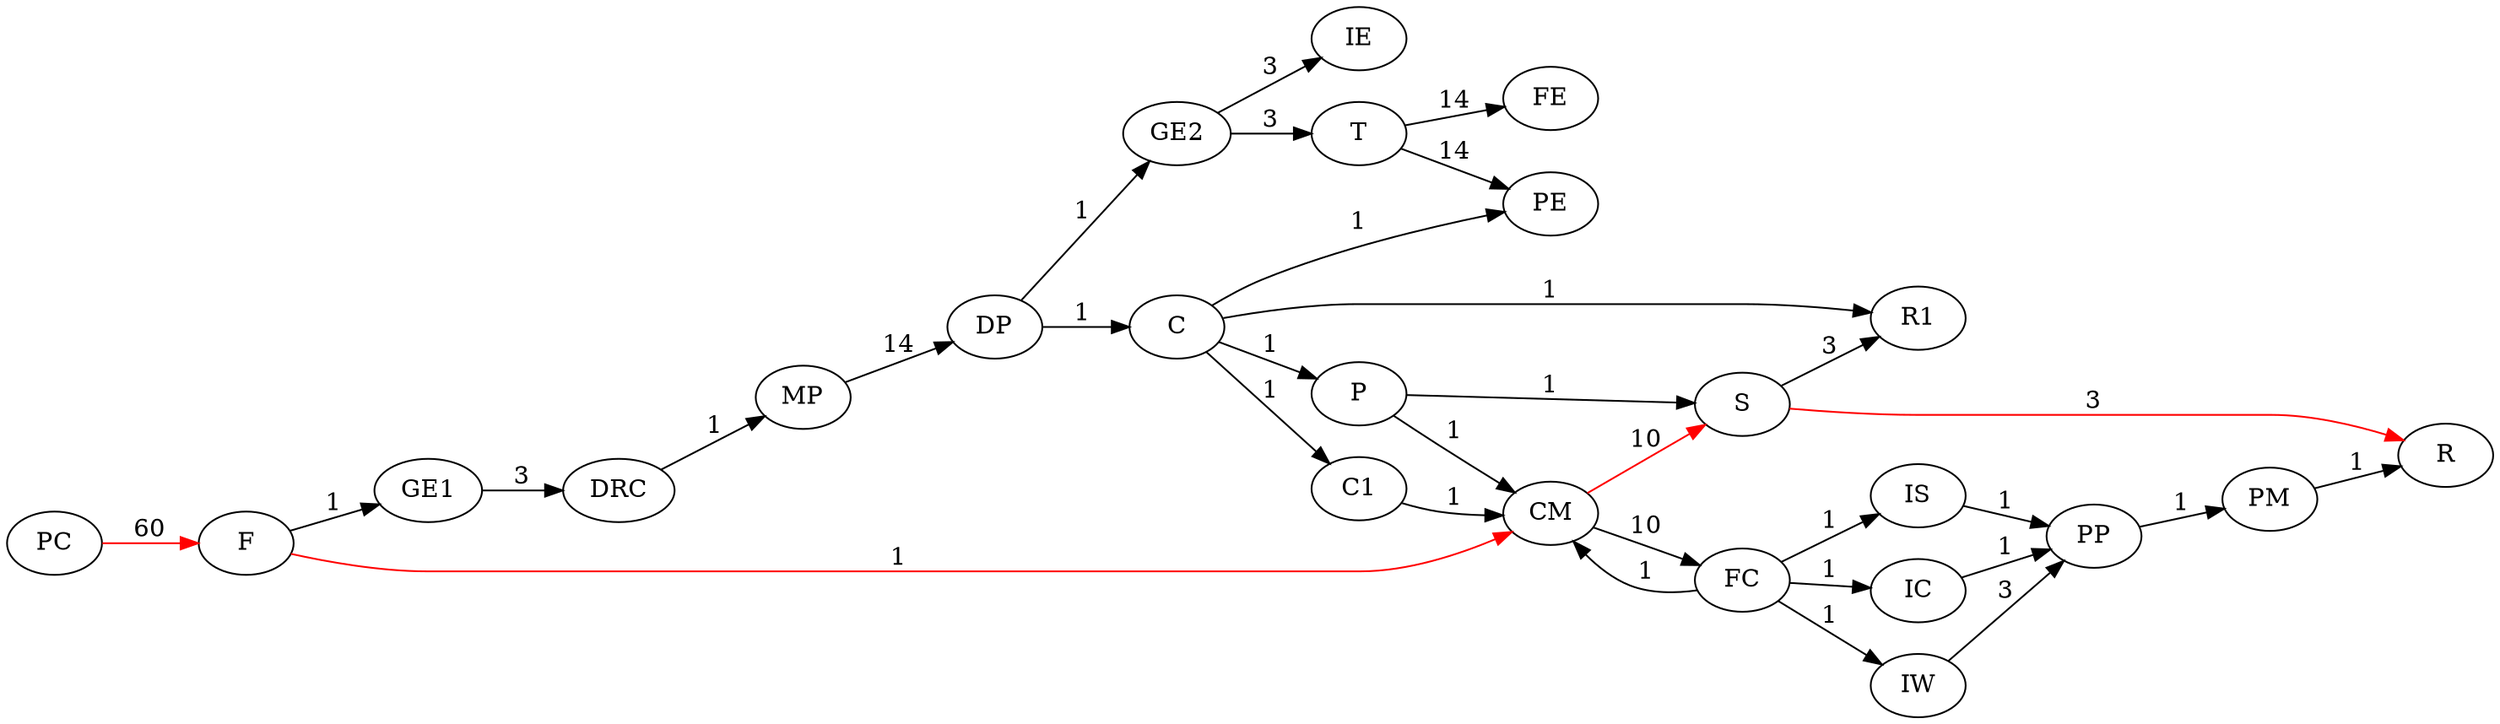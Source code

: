     digraph G{
   rankdir=LR
   PC -> F [label="60" color="red"];
   F -> GE1 [label="1"];
   F -> CM [label="1" color="red"];
   GE1 -> DRC [label="3"];
   DRC -> MP [label="1"];
   MP -> DP [label="14"];
   DP -> C [label="1"];
   DP -> GE2 [label="1"];
   GE2 -> T [label="3"];
   GE2 -> IE [label="3"];
   T -> PE [label="14"];
   T -> FE [label="14"];
   C -> R1 [label="1"];
   C -> PE [label="1"];
   C -> C1 [label="1"];
   C -> P [label="1"];
   C1 -> CM [label="1"];
   P -> CM [label="1"];
   P -> S [label="1"];
   CM -> FC [label="10"];
   CM -> S [label="10" color="red"];
   FC -> IC [label="1"];
   FC -> IW [label="1"];
   FC -> CM [label="1"];
   FC -> IS [label="1"];
   IC -> PP [label="1"];
   IW -> PP [label="3"];
   IS -> PP [label="1"];
   PP -> PM [label="1"];
   PM -> R [label="1"];
   S -> R1 [label="3"];
   S -> R [label="3" color="red"];
   }
